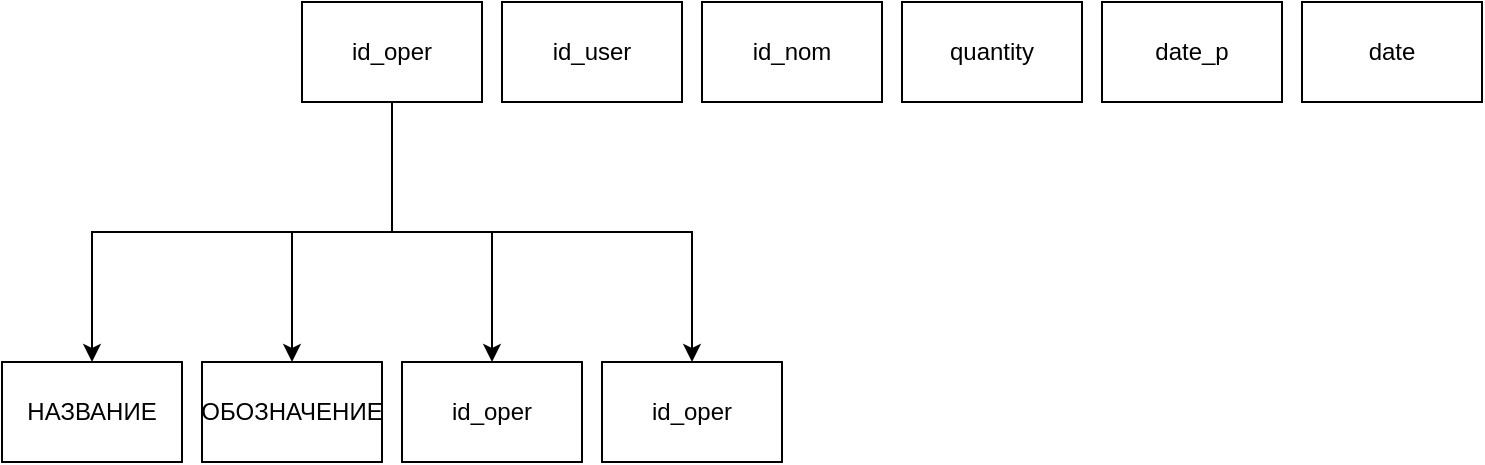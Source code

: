 <mxfile version="22.1.11" type="device">
  <diagram name="Страница — 1" id="iPVZHH00Dhe21ReEfZaa">
    <mxGraphModel dx="2261" dy="786" grid="1" gridSize="10" guides="1" tooltips="1" connect="1" arrows="1" fold="1" page="1" pageScale="1" pageWidth="827" pageHeight="1169" math="0" shadow="0">
      <root>
        <mxCell id="0" />
        <mxCell id="1" parent="0" />
        <mxCell id="H89CtR_7_FJdbOzeVn2_-8" style="edgeStyle=orthogonalEdgeStyle;rounded=0;orthogonalLoop=1;jettySize=auto;html=1;exitX=0.5;exitY=1;exitDx=0;exitDy=0;" edge="1" parent="1" source="H89CtR_7_FJdbOzeVn2_-1" target="H89CtR_7_FJdbOzeVn2_-7">
          <mxGeometry relative="1" as="geometry" />
        </mxCell>
        <mxCell id="H89CtR_7_FJdbOzeVn2_-9" style="edgeStyle=orthogonalEdgeStyle;rounded=0;orthogonalLoop=1;jettySize=auto;html=1;exitX=0.5;exitY=1;exitDx=0;exitDy=0;" edge="1" parent="1" source="H89CtR_7_FJdbOzeVn2_-1" target="H89CtR_7_FJdbOzeVn2_-10">
          <mxGeometry relative="1" as="geometry">
            <mxPoint x="105.238" y="310" as="targetPoint" />
          </mxGeometry>
        </mxCell>
        <mxCell id="H89CtR_7_FJdbOzeVn2_-13" style="edgeStyle=orthogonalEdgeStyle;rounded=0;orthogonalLoop=1;jettySize=auto;html=1;exitX=0.5;exitY=1;exitDx=0;exitDy=0;" edge="1" parent="1" source="H89CtR_7_FJdbOzeVn2_-1" target="H89CtR_7_FJdbOzeVn2_-11">
          <mxGeometry relative="1" as="geometry" />
        </mxCell>
        <mxCell id="H89CtR_7_FJdbOzeVn2_-14" style="edgeStyle=orthogonalEdgeStyle;rounded=0;orthogonalLoop=1;jettySize=auto;html=1;exitX=0.5;exitY=1;exitDx=0;exitDy=0;" edge="1" parent="1" source="H89CtR_7_FJdbOzeVn2_-1" target="H89CtR_7_FJdbOzeVn2_-12">
          <mxGeometry relative="1" as="geometry" />
        </mxCell>
        <mxCell id="H89CtR_7_FJdbOzeVn2_-1" value="id_oper" style="rounded=0;whiteSpace=wrap;html=1;" vertex="1" parent="1">
          <mxGeometry x="60" y="200" width="90" height="50" as="geometry" />
        </mxCell>
        <mxCell id="H89CtR_7_FJdbOzeVn2_-2" value="id_user" style="rounded=0;whiteSpace=wrap;html=1;" vertex="1" parent="1">
          <mxGeometry x="160" y="200" width="90" height="50" as="geometry" />
        </mxCell>
        <mxCell id="H89CtR_7_FJdbOzeVn2_-3" value="id_nom" style="rounded=0;whiteSpace=wrap;html=1;" vertex="1" parent="1">
          <mxGeometry x="260" y="200" width="90" height="50" as="geometry" />
        </mxCell>
        <mxCell id="H89CtR_7_FJdbOzeVn2_-4" value="quantity" style="rounded=0;whiteSpace=wrap;html=1;" vertex="1" parent="1">
          <mxGeometry x="360" y="200" width="90" height="50" as="geometry" />
        </mxCell>
        <mxCell id="H89CtR_7_FJdbOzeVn2_-5" value="date_p" style="rounded=0;whiteSpace=wrap;html=1;" vertex="1" parent="1">
          <mxGeometry x="460" y="200" width="90" height="50" as="geometry" />
        </mxCell>
        <mxCell id="H89CtR_7_FJdbOzeVn2_-6" value="date" style="rounded=0;whiteSpace=wrap;html=1;" vertex="1" parent="1">
          <mxGeometry x="560" y="200" width="90" height="50" as="geometry" />
        </mxCell>
        <mxCell id="H89CtR_7_FJdbOzeVn2_-7" value="НАЗВАНИЕ" style="rounded=0;whiteSpace=wrap;html=1;" vertex="1" parent="1">
          <mxGeometry x="-90" y="380" width="90" height="50" as="geometry" />
        </mxCell>
        <mxCell id="H89CtR_7_FJdbOzeVn2_-10" value="ОБОЗНАЧЕНИЕ" style="rounded=0;whiteSpace=wrap;html=1;" vertex="1" parent="1">
          <mxGeometry x="10" y="380" width="90" height="50" as="geometry" />
        </mxCell>
        <mxCell id="H89CtR_7_FJdbOzeVn2_-11" value="id_oper" style="rounded=0;whiteSpace=wrap;html=1;" vertex="1" parent="1">
          <mxGeometry x="110" y="380" width="90" height="50" as="geometry" />
        </mxCell>
        <mxCell id="H89CtR_7_FJdbOzeVn2_-12" value="id_oper" style="rounded=0;whiteSpace=wrap;html=1;" vertex="1" parent="1">
          <mxGeometry x="210" y="380" width="90" height="50" as="geometry" />
        </mxCell>
      </root>
    </mxGraphModel>
  </diagram>
</mxfile>
